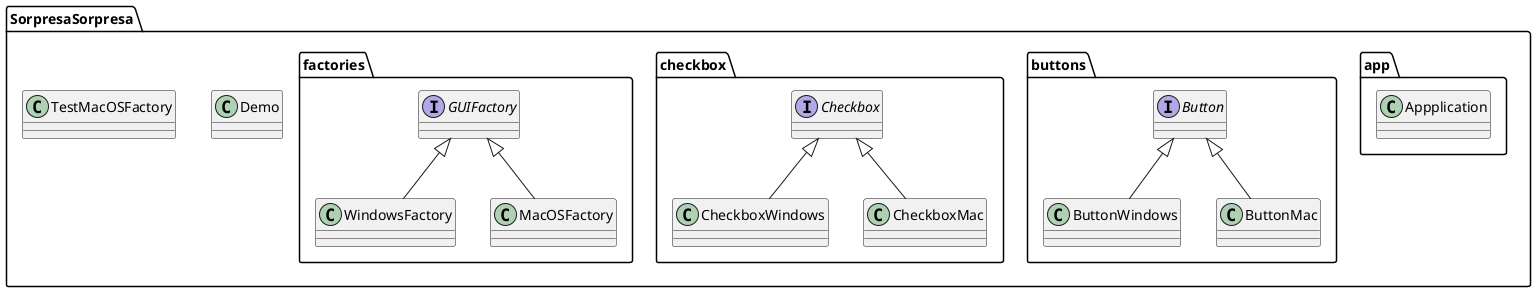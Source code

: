 @startuml
package SorpresaSorpresa{
Class Demo
Class TestMacOSFactory
package SorpresaSorpresa.app{
    Class Appplication
    }
package SorpresaSorpresa.buttons{
    Interface Button
    Class ButtonWindows
    Class ButtonMac
}
package SorpresaSorpresa.checkbox{
    Interface Checkbox
    Class CheckboxWindows
    Class CheckboxMac
}
package SorpresaSorpresa.factories{
    Interface GUIFactory
    Class WindowsFactory
    Class MacOSFactory
}
}
Checkbox <|-- CheckboxWindows
Checkbox <|-- CheckboxMac
Button <|-- ButtonWindows
Button <|-- ButtonMac
GUIFactory <|-- WindowsFactory
GUIFactory <|-- MacOSFactory

@enduml